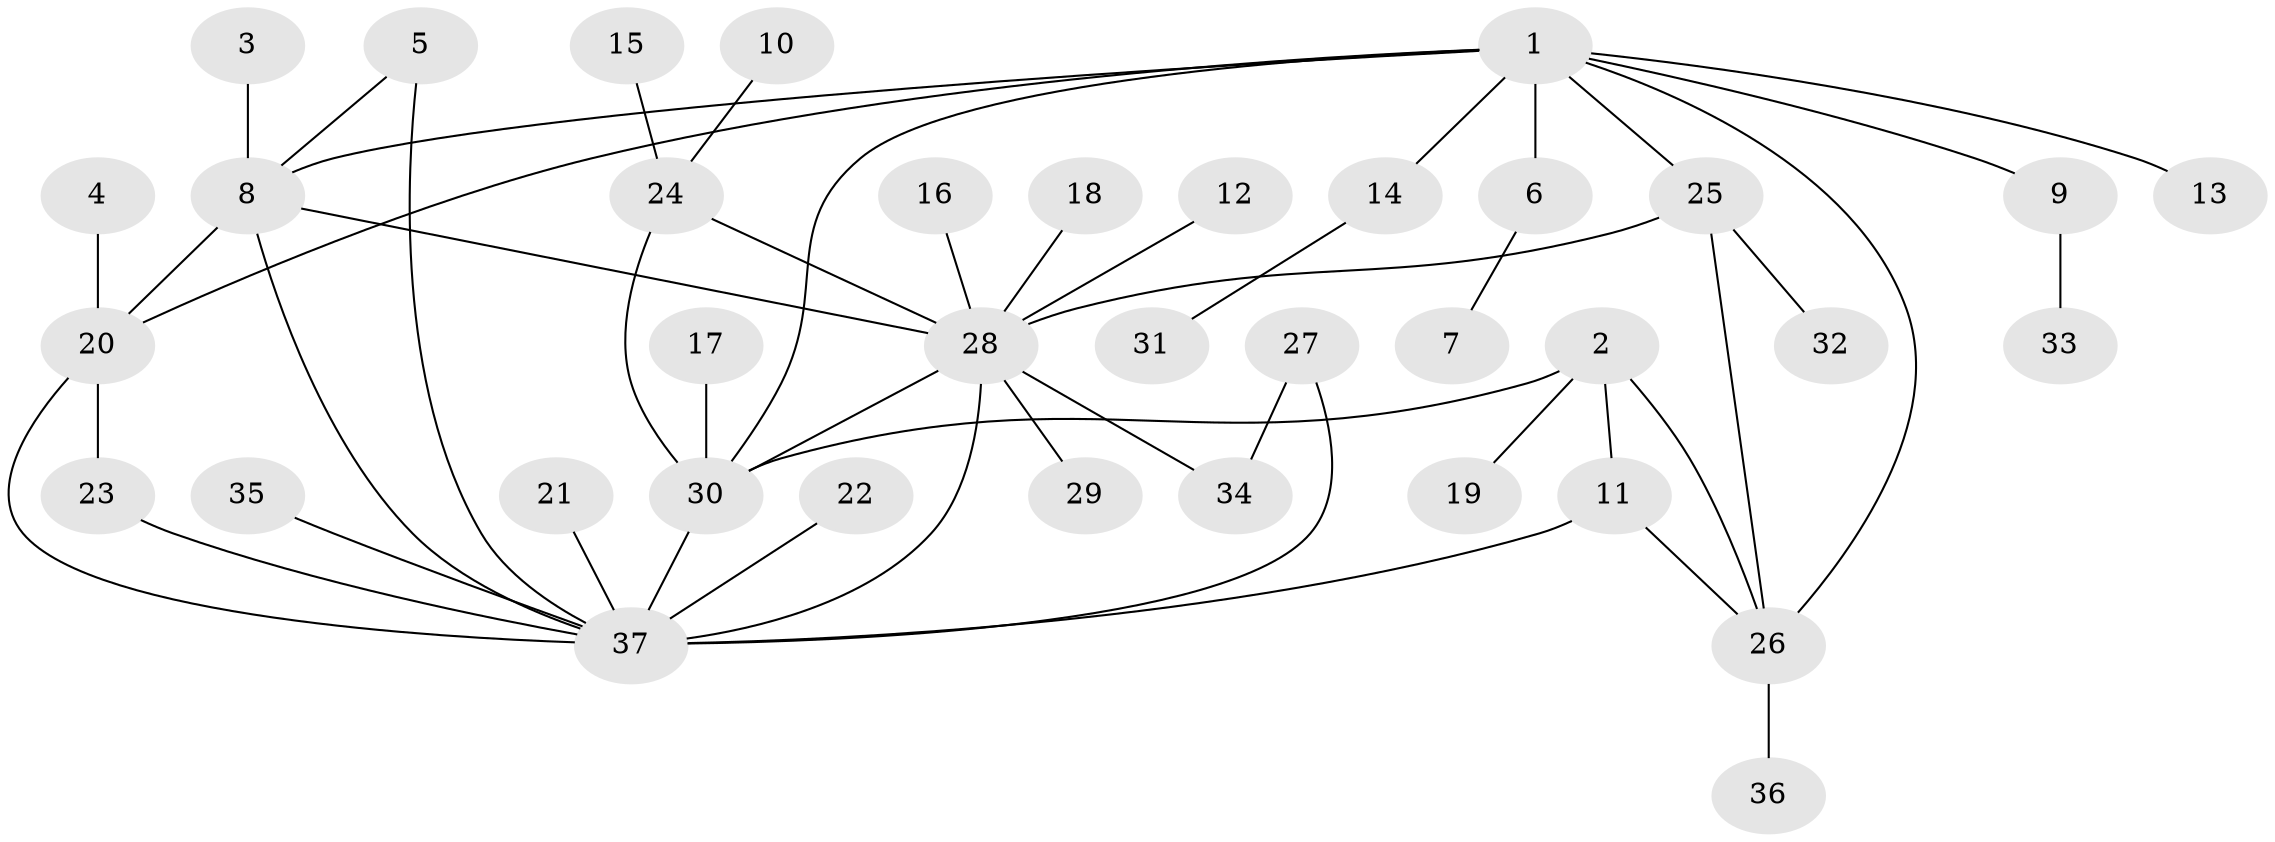 // original degree distribution, {6: 0.0958904109589041, 10: 0.0136986301369863, 8: 0.0136986301369863, 3: 0.1643835616438356, 7: 0.0136986301369863, 5: 0.0136986301369863, 4: 0.0273972602739726, 2: 0.1643835616438356, 1: 0.4931506849315068}
// Generated by graph-tools (version 1.1) at 2025/50/03/09/25 03:50:29]
// undirected, 37 vertices, 50 edges
graph export_dot {
graph [start="1"]
  node [color=gray90,style=filled];
  1;
  2;
  3;
  4;
  5;
  6;
  7;
  8;
  9;
  10;
  11;
  12;
  13;
  14;
  15;
  16;
  17;
  18;
  19;
  20;
  21;
  22;
  23;
  24;
  25;
  26;
  27;
  28;
  29;
  30;
  31;
  32;
  33;
  34;
  35;
  36;
  37;
  1 -- 6 [weight=2.0];
  1 -- 8 [weight=1.0];
  1 -- 9 [weight=1.0];
  1 -- 13 [weight=1.0];
  1 -- 14 [weight=1.0];
  1 -- 20 [weight=1.0];
  1 -- 25 [weight=1.0];
  1 -- 26 [weight=1.0];
  1 -- 30 [weight=1.0];
  2 -- 11 [weight=1.0];
  2 -- 19 [weight=1.0];
  2 -- 26 [weight=1.0];
  2 -- 30 [weight=1.0];
  3 -- 8 [weight=1.0];
  4 -- 20 [weight=1.0];
  5 -- 8 [weight=1.0];
  5 -- 37 [weight=1.0];
  6 -- 7 [weight=1.0];
  8 -- 20 [weight=1.0];
  8 -- 28 [weight=1.0];
  8 -- 37 [weight=1.0];
  9 -- 33 [weight=1.0];
  10 -- 24 [weight=1.0];
  11 -- 26 [weight=1.0];
  11 -- 37 [weight=2.0];
  12 -- 28 [weight=1.0];
  14 -- 31 [weight=1.0];
  15 -- 24 [weight=1.0];
  16 -- 28 [weight=1.0];
  17 -- 30 [weight=1.0];
  18 -- 28 [weight=1.0];
  20 -- 23 [weight=1.0];
  20 -- 37 [weight=1.0];
  21 -- 37 [weight=1.0];
  22 -- 37 [weight=1.0];
  23 -- 37 [weight=1.0];
  24 -- 28 [weight=1.0];
  24 -- 30 [weight=1.0];
  25 -- 26 [weight=1.0];
  25 -- 28 [weight=1.0];
  25 -- 32 [weight=1.0];
  26 -- 36 [weight=1.0];
  27 -- 34 [weight=1.0];
  27 -- 37 [weight=1.0];
  28 -- 29 [weight=1.0];
  28 -- 30 [weight=1.0];
  28 -- 34 [weight=1.0];
  28 -- 37 [weight=1.0];
  30 -- 37 [weight=1.0];
  35 -- 37 [weight=1.0];
}
